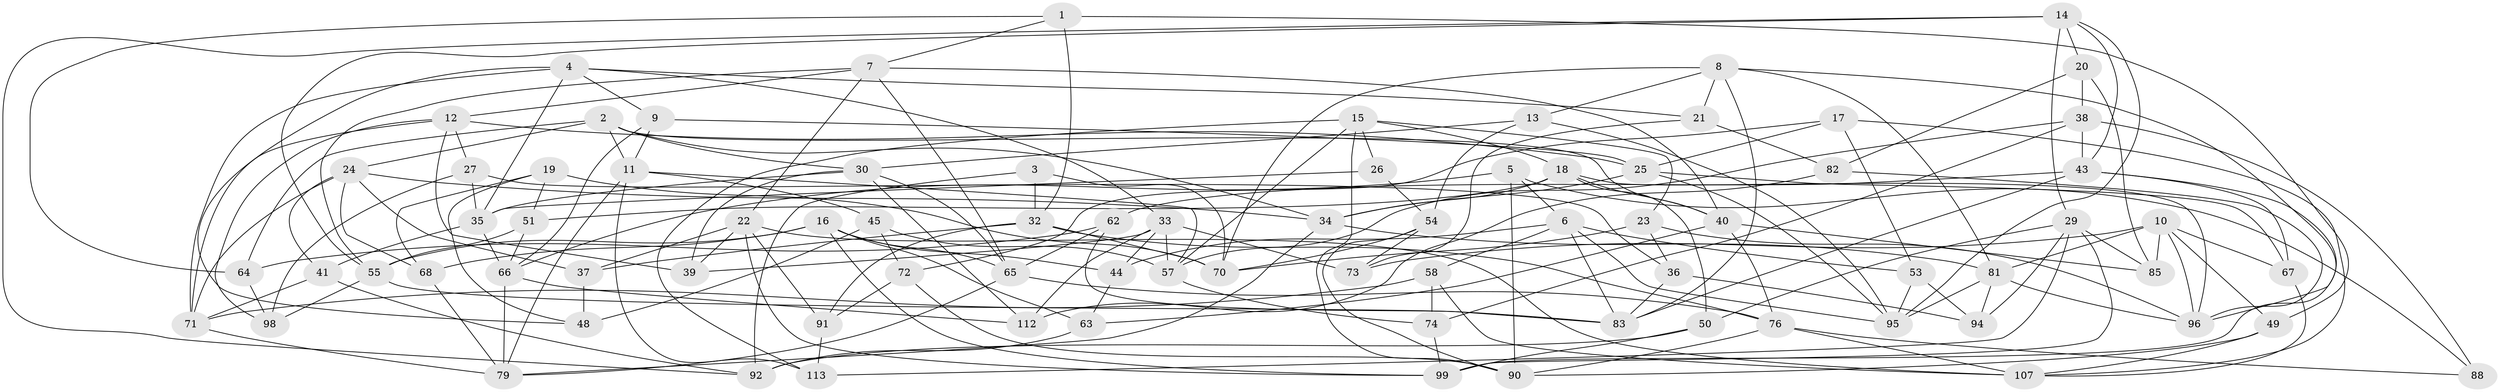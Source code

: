 // Generated by graph-tools (version 1.1) at 2025/52/02/27/25 19:52:29]
// undirected, 81 vertices, 200 edges
graph export_dot {
graph [start="1"]
  node [color=gray90,style=filled];
  1;
  2 [super="+31"];
  3;
  4 [super="+56"];
  5;
  6 [super="+60"];
  7 [super="+97"];
  8 [super="+105"];
  9;
  10 [super="+69"];
  11 [super="+42"];
  12 [super="+47"];
  13;
  14 [super="+28"];
  15 [super="+120"];
  16 [super="+84"];
  17;
  18 [super="+80"];
  19;
  20;
  21;
  22 [super="+89"];
  23;
  24 [super="+104"];
  25 [super="+75"];
  26;
  27;
  29 [super="+52"];
  30 [super="+118"];
  32 [super="+111"];
  33 [super="+78"];
  34 [super="+103"];
  35 [super="+77"];
  36;
  37;
  38 [super="+119"];
  39;
  40 [super="+46"];
  41;
  43 [super="+101"];
  44;
  45;
  48;
  49;
  50;
  51;
  53;
  54 [super="+61"];
  55 [super="+59"];
  57 [super="+116"];
  58;
  62;
  63;
  64;
  65 [super="+109"];
  66 [super="+121"];
  67;
  68;
  70 [super="+86"];
  71 [super="+100"];
  72;
  73;
  74;
  76 [super="+87"];
  79 [super="+108"];
  81 [super="+93"];
  82;
  83 [super="+122"];
  85;
  88;
  90 [super="+110"];
  91;
  92 [super="+114"];
  94;
  95 [super="+117"];
  96 [super="+102"];
  98;
  99 [super="+106"];
  107 [super="+115"];
  112;
  113;
  1 -- 7;
  1 -- 49;
  1 -- 64;
  1 -- 32;
  2 -- 30;
  2 -- 64;
  2 -- 11;
  2 -- 34;
  2 -- 40;
  2 -- 24;
  3 -- 92 [weight=2];
  3 -- 32;
  3 -- 70;
  4 -- 21;
  4 -- 48;
  4 -- 9;
  4 -- 35;
  4 -- 33;
  4 -- 71;
  5 -- 66;
  5 -- 6;
  5 -- 90;
  5 -- 88;
  6 -- 95;
  6 -- 58;
  6 -- 83;
  6 -- 44;
  6 -- 53;
  7 -- 55;
  7 -- 40;
  7 -- 65;
  7 -- 12;
  7 -- 22;
  8 -- 83;
  8 -- 21;
  8 -- 81;
  8 -- 13;
  8 -- 70;
  8 -- 96;
  9 -- 66;
  9 -- 25;
  9 -- 11;
  10 -- 96;
  10 -- 73;
  10 -- 81;
  10 -- 49;
  10 -- 67;
  10 -- 85;
  11 -- 57;
  11 -- 45;
  11 -- 113;
  11 -- 79;
  12 -- 27;
  12 -- 98;
  12 -- 25;
  12 -- 39;
  12 -- 71;
  13 -- 54;
  13 -- 95;
  13 -- 30;
  14 -- 20;
  14 -- 29;
  14 -- 55;
  14 -- 95;
  14 -- 92;
  14 -- 43;
  15 -- 23;
  15 -- 90;
  15 -- 18;
  15 -- 113;
  15 -- 26;
  15 -- 57;
  16 -- 99;
  16 -- 68;
  16 -- 44;
  16 -- 63;
  16 -- 55;
  16 -- 65;
  17 -- 53;
  17 -- 107;
  17 -- 25;
  17 -- 72;
  18 -- 34;
  18 -- 51;
  18 -- 40;
  18 -- 50;
  18 -- 96;
  19 -- 48;
  19 -- 68;
  19 -- 51;
  19 -- 70;
  20 -- 38;
  20 -- 82;
  20 -- 85;
  21 -- 73;
  21 -- 82;
  22 -- 39;
  22 -- 107;
  22 -- 99;
  22 -- 91;
  22 -- 37;
  23 -- 70;
  23 -- 36;
  23 -- 96;
  24 -- 34;
  24 -- 37;
  24 -- 68;
  24 -- 41;
  24 -- 71;
  25 -- 67;
  25 -- 95;
  25 -- 34;
  26 -- 35;
  26 -- 54 [weight=2];
  27 -- 36;
  27 -- 98;
  27 -- 35;
  29 -- 94;
  29 -- 99;
  29 -- 113;
  29 -- 50;
  29 -- 85;
  30 -- 112;
  30 -- 39;
  30 -- 65;
  30 -- 35;
  32 -- 91;
  32 -- 37;
  32 -- 76;
  32 -- 70;
  33 -- 73;
  33 -- 39;
  33 -- 44;
  33 -- 112;
  33 -- 57;
  34 -- 81;
  34 -- 79;
  35 -- 41;
  35 -- 66;
  36 -- 94;
  36 -- 83;
  37 -- 48;
  38 -- 74;
  38 -- 88 [weight=2];
  38 -- 43;
  38 -- 57;
  40 -- 76;
  40 -- 85;
  40 -- 63;
  41 -- 92;
  41 -- 71;
  43 -- 62;
  43 -- 83;
  43 -- 99;
  43 -- 67;
  44 -- 63;
  45 -- 72;
  45 -- 48;
  45 -- 57;
  49 -- 107;
  49 -- 90;
  50 -- 92;
  50 -- 99;
  51 -- 66;
  51 -- 55;
  53 -- 95;
  53 -- 94;
  54 -- 70;
  54 -- 73;
  54 -- 90;
  55 -- 98;
  55 -- 83;
  57 -- 74;
  58 -- 74;
  58 -- 71;
  58 -- 107;
  62 -- 64;
  62 -- 83;
  62 -- 65;
  63 -- 92;
  64 -- 98;
  65 -- 79;
  65 -- 76;
  66 -- 112;
  66 -- 79;
  67 -- 107;
  68 -- 79;
  71 -- 79;
  72 -- 91;
  72 -- 90;
  74 -- 99;
  76 -- 107;
  76 -- 88;
  76 -- 90;
  81 -- 96;
  81 -- 94;
  81 -- 95;
  82 -- 96;
  82 -- 112;
  91 -- 113;
}
